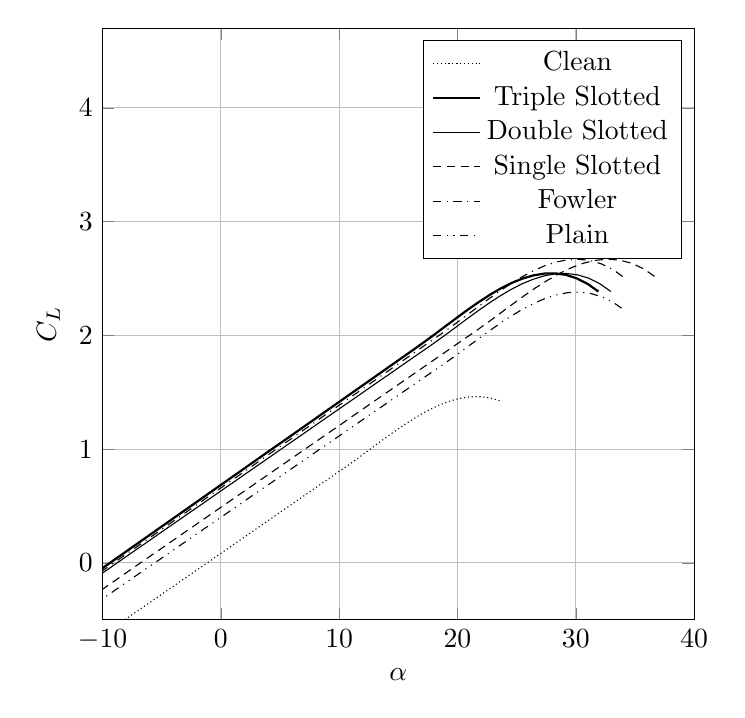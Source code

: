 %CL alpha high lift WING
\begin{tikzpicture}

\begin{axis}[
width=0.75\textwidth,
height=0.75\textwidth,
scaled ticks=false, tick label style={/pgf/number format/fixed},
xmin=-10,
xmax=40,
xlabel={$\alpha$},
xmajorgrids,
ymin=-0.5,
ymax=4.7,
ylabel={$C_L$},
ymajorgrids,
legend entries = {Clean\\Triple Slotted\\Double Slotted\\Single Slotted\\Fowler\\Plain\\}]

\addplot [
color=black,
densely dotted
]
table[row sep=crcr]{
-10.0	-0.635\\
-9.139	-0.573\\
-8.277	-0.511\\
-7.416	-0.449\\
-6.555	-0.387\\
-5.694	-0.326\\
-4.832	-0.264\\
-3.971	-0.202\\
-3.11	-0.14\\
-2.249	-0.078\\
-1.387	-0.016\\
-0.526	0.046\\
0.335	0.108\\
1.196	0.17\\
2.058	0.232\\
2.919	0.294\\
3.78	0.356\\
4.641	0.418\\
5.503	0.48\\
6.364	0.542\\
7.225	0.604\\
8.086	0.666\\
8.948	0.728\\
9.809	0.79\\
10.67	0.852\\
11.531	0.916\\
12.393	0.982\\
13.254	1.049\\
14.115	1.114\\
14.976	1.177\\
15.838	1.237\\
16.699	1.293\\
17.56	1.343\\
18.421	1.385\\
19.283	1.42\\
20.144	1.445\\
21.005	1.459\\
21.866	1.461\\
22.728	1.45\\
23.589	1.425\\
};

\addplot [
color=black,
thick
]
table[row sep=crcr]{
-13.0	-0.265\\
-12.083	-0.198\\
-11.167	-0.131\\
-10.25	-0.064\\
-9.334	0.003\\
-8.417	0.07\\
-7.501	0.137\\
-6.584	0.204\\
-5.667	0.271\\
-4.751	0.338\\
-3.834	0.405\\
-2.918	0.472\\
-2.001	0.539\\
-1.085	0.606\\
-0.168	0.673\\
0.749	0.74\\
1.665	0.807\\
2.582	0.874\\
3.498	0.941\\
4.415	1.008\\
5.331	1.074\\
6.248	1.141\\
7.165	1.208\\
8.081	1.275\\
8.998	1.342\\
9.914	1.409\\
10.831	1.476\\
11.747	1.543\\
12.664	1.61\\
13.581	1.677\\
14.497	1.744\\
15.414	1.811\\
16.33	1.878\\
17.247	1.946\\
18.164	2.016\\
19.08	2.088\\
19.997	2.159\\
20.913	2.229\\
21.83	2.295\\
22.746	2.357\\
23.663	2.413\\
24.58	2.461\\
25.496	2.499\\
26.413	2.527\\
27.329	2.543\\
28.246	2.545\\
29.162	2.532\\
30.079	2.501\\
30.996	2.453\\
31.912	2.385\\
};

\addplot [
color=black,
solid
]
table[row sep=crcr]{
-13.0	-0.305\\
-12.062	-0.238\\
-11.124	-0.17\\
-10.186	-0.102\\
-9.248	-0.035\\
-8.311	0.033\\
-7.373	0.101\\
-6.435	0.168\\
-5.497	0.236\\
-4.559	0.304\\
-3.621	0.371\\
-2.683	0.439\\
-1.745	0.506\\
-0.808	0.574\\
0.13	0.642\\
1.068	0.709\\
2.006	0.777\\
2.944	0.845\\
3.882	0.912\\
4.82	0.98\\
5.758	1.048\\
6.695	1.115\\
7.633	1.183\\
8.571	1.251\\
9.509	1.318\\
10.447	1.386\\
11.385	1.453\\
12.323	1.521\\
13.261	1.589\\
14.198	1.656\\
15.136	1.724\\
16.074	1.792\\
17.012	1.859\\
17.95	1.927\\
18.888	1.997\\
19.826	2.069\\
20.764	2.142\\
21.701	2.213\\
22.639	2.281\\
23.577	2.345\\
24.515	2.403\\
25.453	2.453\\
26.391	2.493\\
27.329	2.523\\
28.267	2.541\\
29.204	2.544\\
30.142	2.532\\
31.08	2.503\\
32.018	2.455\\
32.956	2.386\\
};

\addplot [
color=black,
densely dashed
]
table[row sep=crcr]{
-13.0	-0.447\\
-11.984	-0.374\\
-10.969	-0.301\\
-9.953	-0.228\\
-8.938	-0.155\\
-7.922	-0.081\\
-6.907	-0.008\\
-5.891	0.065\\
-4.876	0.138\\
-3.86	0.211\\
-2.845	0.284\\
-1.829	0.357\\
-0.814	0.43\\
0.202	0.503\\
1.217	0.576\\
2.233	0.649\\
3.248	0.722\\
4.264	0.795\\
5.279	0.868\\
6.295	0.941\\
7.31	1.014\\
8.326	1.087\\
9.341	1.16\\
10.357	1.233\\
11.372	1.307\\
12.388	1.38\\
13.404	1.453\\
14.419	1.526\\
15.435	1.599\\
16.45	1.672\\
17.466	1.745\\
18.481	1.818\\
19.497	1.891\\
20.512	1.964\\
21.528	2.037\\
22.543	2.112\\
23.559	2.19\\
24.574	2.268\\
25.59	2.345\\
26.605	2.418\\
27.621	2.485\\
28.636	2.545\\
29.652	2.596\\
30.667	2.635\\
31.683	2.66\\
32.698	2.67\\
33.714	2.661\\
34.729	2.634\\
35.745	2.584\\
36.761	2.511\\
};

\addplot [
color=black,
dashdotted
]
table[row sep=crcr]{
-13.0	-0.287\\
-12.039	-0.217\\
-11.078	-0.147\\
-10.118	-0.077\\
-9.157	-0.007\\
-8.196	0.063\\
-7.235	0.132\\
-6.274	0.202\\
-5.314	0.272\\
-4.353	0.342\\
-3.392	0.412\\
-2.431	0.482\\
-1.47	0.552\\
-0.51	0.622\\
0.451	0.692\\
1.412	0.761\\
2.373	0.831\\
3.334	0.901\\
4.294	0.971\\
5.255	1.041\\
6.216	1.111\\
7.177	1.181\\
8.138	1.251\\
9.098	1.321\\
10.059	1.39\\
11.02	1.46\\
11.981	1.53\\
12.942	1.6\\
13.902	1.67\\
14.863	1.74\\
15.824	1.81\\
16.785	1.88\\
17.746	1.95\\
18.706	2.019\\
19.667	2.091\\
20.628	2.165\\
21.589	2.24\\
22.55	2.314\\
23.51	2.385\\
24.471	2.452\\
25.432	2.513\\
26.393	2.567\\
27.354	2.611\\
28.314	2.644\\
29.275	2.664\\
30.236	2.669\\
31.197	2.658\\
32.158	2.629\\
33.118	2.58\\
34.079	2.509\\
};

\addplot [
color=black,
dashdotdotted
]
table[row sep=crcr]{
-13.0	-0.53\\
-12.039	-0.461\\
-11.078	-0.392\\
-10.116	-0.323\\
-9.155	-0.255\\
-8.194	-0.186\\
-7.233	-0.117\\
-6.271	-0.048\\
-5.31	0.02\\
-4.349	0.089\\
-3.388	0.158\\
-2.426	0.227\\
-1.465	0.296\\
-0.504	0.364\\
0.457	0.433\\
1.418	0.502\\
2.38	0.571\\
3.341	0.64\\
4.302	0.708\\
5.263	0.777\\
6.225	0.846\\
7.186	0.915\\
8.147	0.984\\
9.108	1.052\\
10.07	1.121\\
11.031	1.19\\
11.992	1.259\\
12.953	1.327\\
13.914	1.396\\
14.876	1.465\\
15.837	1.534\\
16.798	1.603\\
17.759	1.671\\
18.721	1.74\\
19.682	1.81\\
20.643	1.883\\
21.604	1.957\\
22.565	2.03\\
23.527	2.1\\
24.488	2.166\\
25.449	2.227\\
26.41	2.279\\
27.372	2.323\\
28.333	2.355\\
29.294	2.375\\
30.255	2.38\\
31.217	2.369\\
32.178	2.34\\
33.139	2.292\\
34.1	2.222\\
};
\end{axis}
\end{tikzpicture}%
